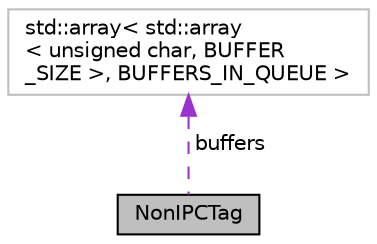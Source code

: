 digraph "NonIPCTag"
{
 // LATEX_PDF_SIZE
  edge [fontname="Helvetica",fontsize="10",labelfontname="Helvetica",labelfontsize="10"];
  node [fontname="Helvetica",fontsize="10",shape=record];
  Node1 [label="NonIPCTag",height=0.2,width=0.4,color="black", fillcolor="grey75", style="filled", fontcolor="black",tooltip=" "];
  Node2 -> Node1 [dir="back",color="darkorchid3",fontsize="10",style="dashed",label=" buffers" ,fontname="Helvetica"];
  Node2 [label="std::array\< std::array\l\< unsigned char, BUFFER\l_SIZE \>, BUFFERS_IN_QUEUE \>",height=0.2,width=0.4,color="grey75", fillcolor="white", style="filled",tooltip=" "];
}

